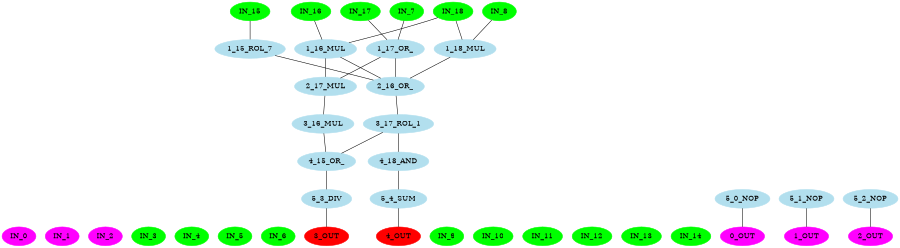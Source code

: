 digraph EACircuit {
rankdir=BT;
edge [dir=none];
size="6,6";
ordering=out;
node [color=magenta, style=filled];
"IN_0";
"IN_1";
"IN_2";
node [color=green, style=filled];
"IN_3";
"IN_4";
"IN_5";
"IN_6";
"IN_7";
"IN_8";
"IN_9";
"IN_10";
"IN_11";
"IN_12";
"IN_13";
"IN_14";
"IN_15";
"IN_16";
"IN_17";
"IN_18";
node [color=lightblue2, style=filled];
{ rank=same; "1_15_ROL_7"; "1_16_MUL"; "1_17_OR_"; "1_18_MUL"; }
"1_15_ROL_7" -> "IN_15";
"1_16_MUL" -> "IN_16";
"1_16_MUL" -> "IN_18";
"1_17_OR_" -> "IN_17";
"1_17_OR_" -> "IN_7";
"1_18_MUL" -> "IN_18";
"1_18_MUL" -> "IN_8";
node [color=lightblue2, style=filled];
{ rank=same; "2_16_OR_"; "2_17_MUL"; }
"2_16_OR_" -> "1_15_ROL_7";
"2_16_OR_" -> "1_16_MUL";
"2_16_OR_" -> "1_17_OR_";
"2_16_OR_" -> "1_18_MUL";
"2_17_MUL" -> "1_16_MUL";
"2_17_MUL" -> "1_17_OR_";
node [color=lightblue2, style=filled];
{ rank=same; "3_16_MUL"; "3_17_ROL_1"; }
"3_16_MUL" -> "2_17_MUL";
"3_17_ROL_1" -> "2_16_OR_";
node [color=lightblue2, style=filled];
{ rank=same; "4_15_OR_"; "4_18_AND"; }
"4_15_OR_" -> "3_16_MUL";
"4_15_OR_" -> "3_17_ROL_1";
"4_18_AND" -> "3_17_ROL_1";
node [color=lightblue2, style=filled];
{ rank=same; "5_0_NOP"; "5_1_NOP"; "5_2_NOP"; "5_3_DIV"; "5_4_SUM"; }
"5_3_DIV" -> "4_15_OR_";
"5_4_SUM" -> "4_18_AND";
node [color=magenta];
"0_OUT" -> "5_0_NOP";
"1_OUT" -> "5_1_NOP";
"2_OUT" -> "5_2_NOP";
node [color=red];
"3_OUT" -> "5_3_DIV";
"4_OUT" -> "5_4_SUM";
}
